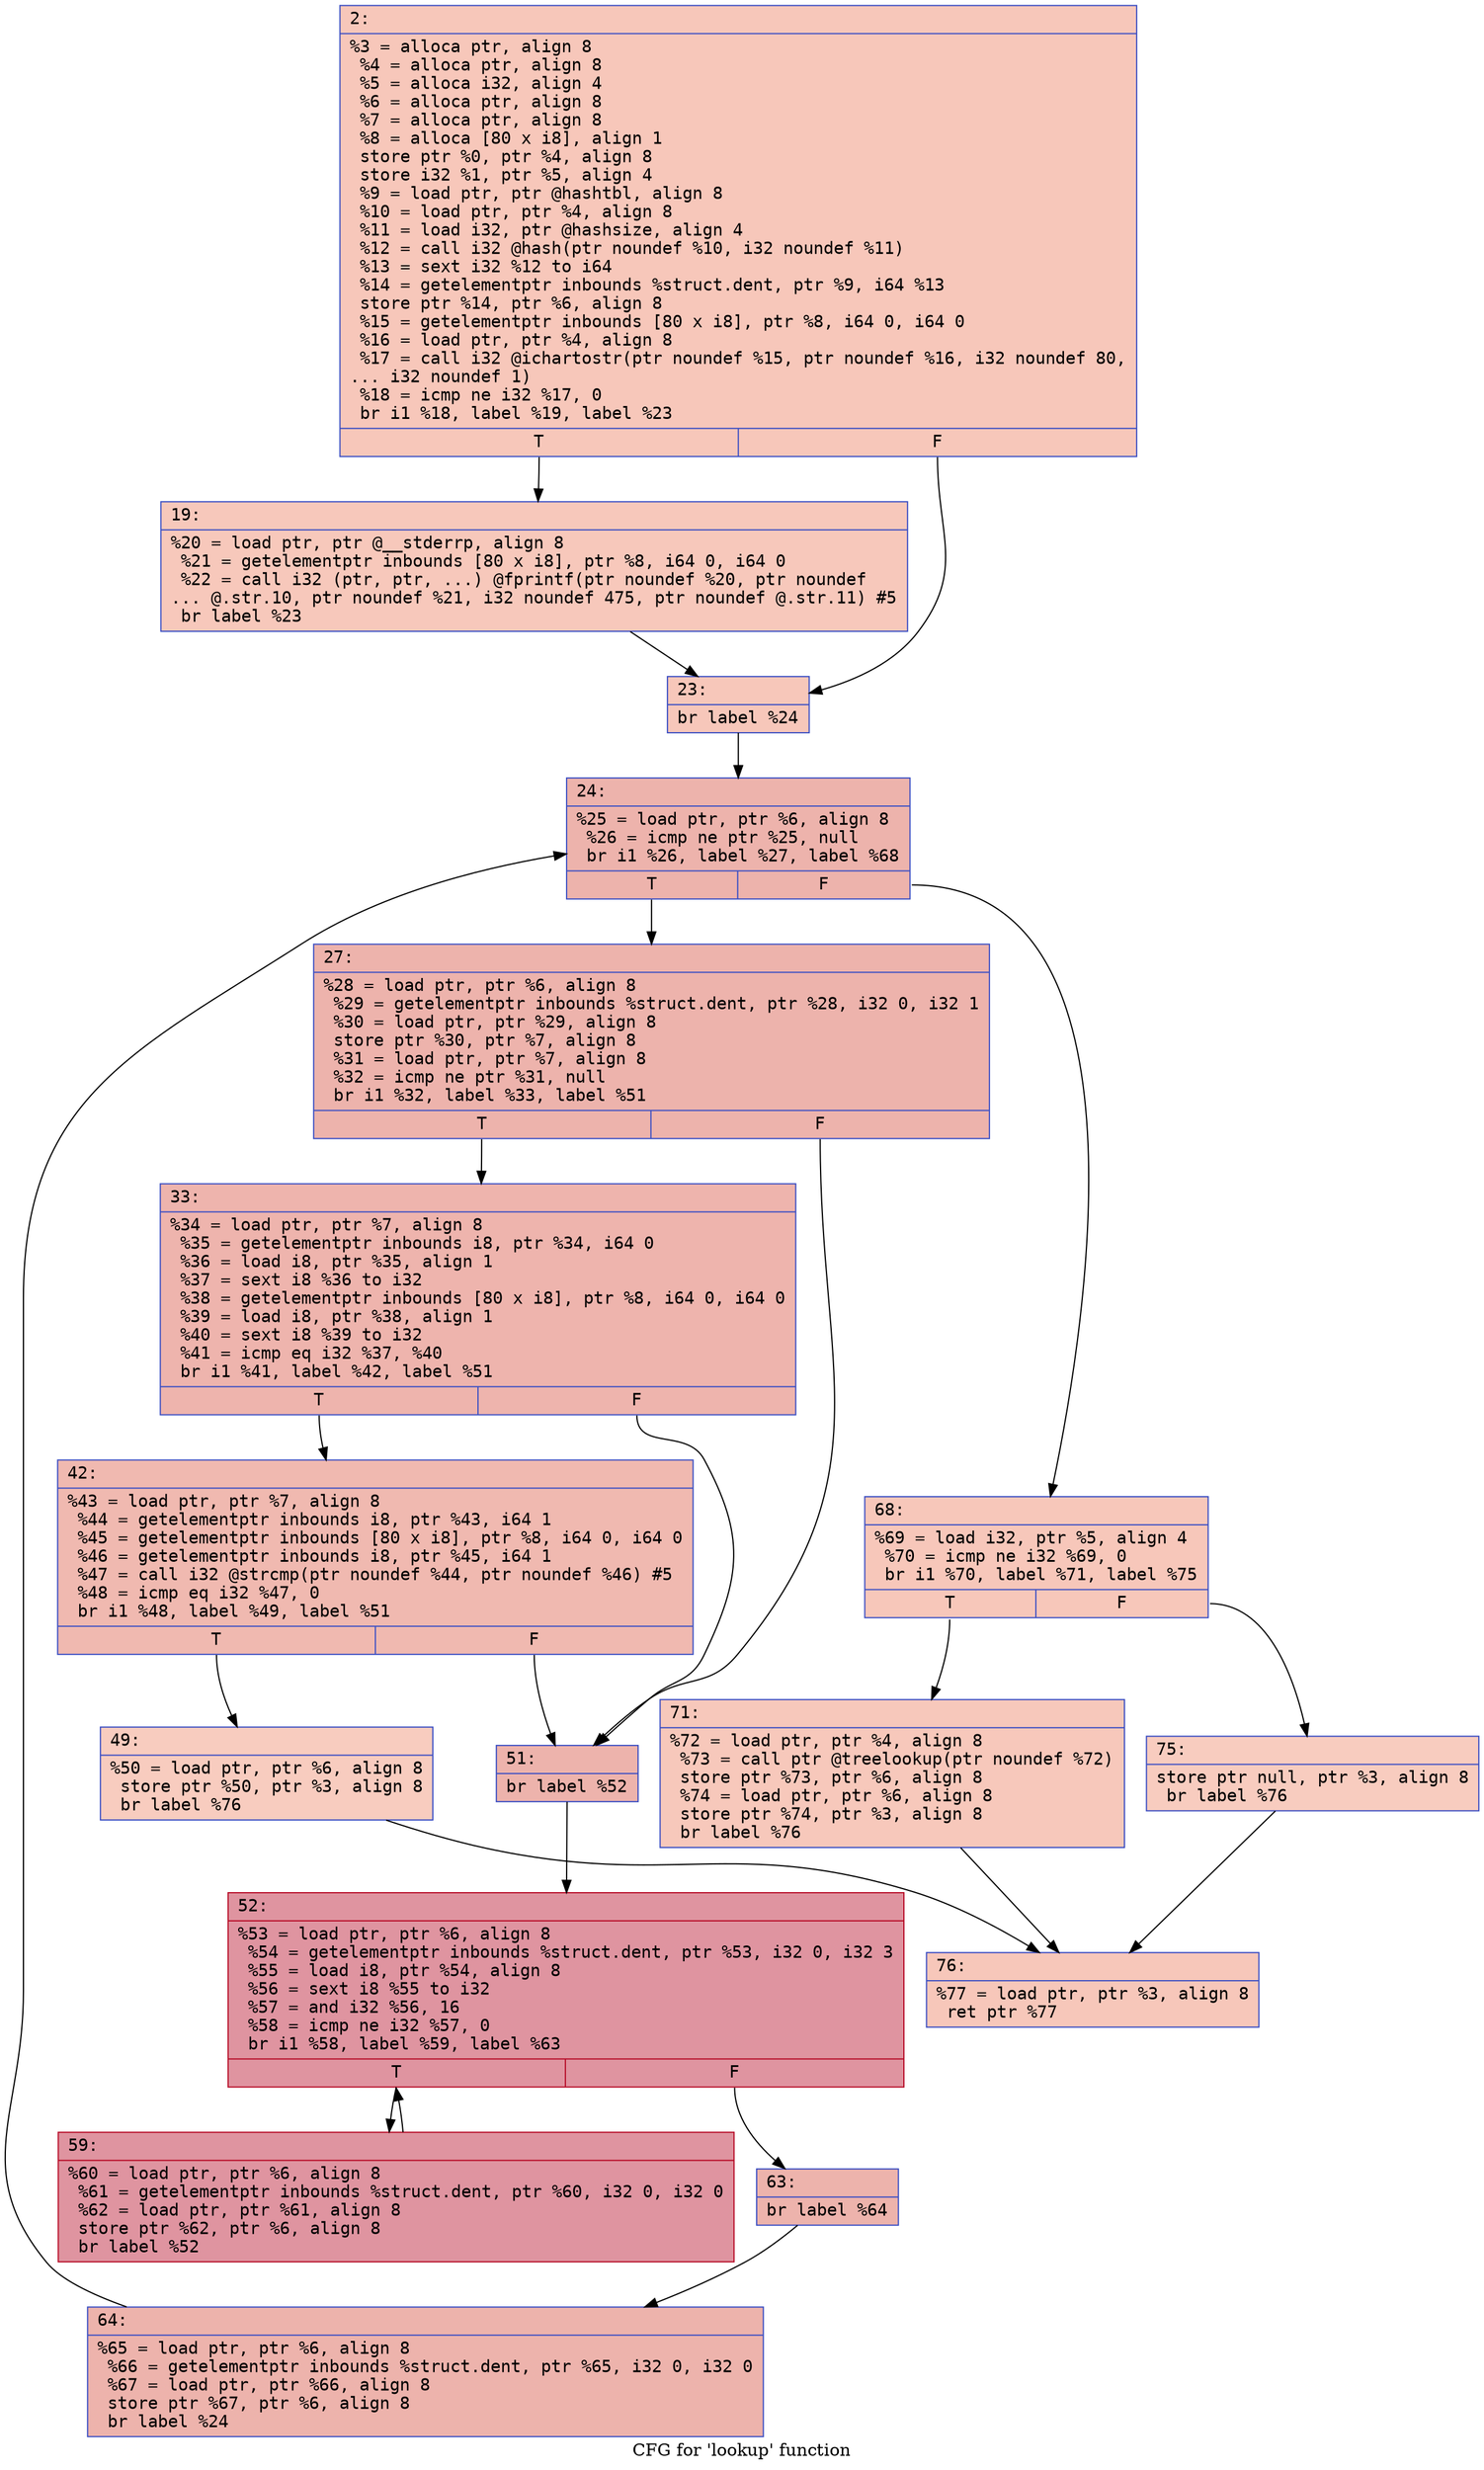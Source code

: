 digraph "CFG for 'lookup' function" {
	label="CFG for 'lookup' function";

	Node0x600001fd88c0 [shape=record,color="#3d50c3ff", style=filled, fillcolor="#ec7f6370" fontname="Courier",label="{2:\l|  %3 = alloca ptr, align 8\l  %4 = alloca ptr, align 8\l  %5 = alloca i32, align 4\l  %6 = alloca ptr, align 8\l  %7 = alloca ptr, align 8\l  %8 = alloca [80 x i8], align 1\l  store ptr %0, ptr %4, align 8\l  store i32 %1, ptr %5, align 4\l  %9 = load ptr, ptr @hashtbl, align 8\l  %10 = load ptr, ptr %4, align 8\l  %11 = load i32, ptr @hashsize, align 4\l  %12 = call i32 @hash(ptr noundef %10, i32 noundef %11)\l  %13 = sext i32 %12 to i64\l  %14 = getelementptr inbounds %struct.dent, ptr %9, i64 %13\l  store ptr %14, ptr %6, align 8\l  %15 = getelementptr inbounds [80 x i8], ptr %8, i64 0, i64 0\l  %16 = load ptr, ptr %4, align 8\l  %17 = call i32 @ichartostr(ptr noundef %15, ptr noundef %16, i32 noundef 80,\l... i32 noundef 1)\l  %18 = icmp ne i32 %17, 0\l  br i1 %18, label %19, label %23\l|{<s0>T|<s1>F}}"];
	Node0x600001fd88c0:s0 -> Node0x600001fd8960[tooltip="2 -> 19\nProbability 62.50%" ];
	Node0x600001fd88c0:s1 -> Node0x600001fd89b0[tooltip="2 -> 23\nProbability 37.50%" ];
	Node0x600001fd8960 [shape=record,color="#3d50c3ff", style=filled, fillcolor="#ed836670" fontname="Courier",label="{19:\l|  %20 = load ptr, ptr @__stderrp, align 8\l  %21 = getelementptr inbounds [80 x i8], ptr %8, i64 0, i64 0\l  %22 = call i32 (ptr, ptr, ...) @fprintf(ptr noundef %20, ptr noundef\l... @.str.10, ptr noundef %21, i32 noundef 475, ptr noundef @.str.11) #5\l  br label %23\l}"];
	Node0x600001fd8960 -> Node0x600001fd89b0[tooltip="19 -> 23\nProbability 100.00%" ];
	Node0x600001fd89b0 [shape=record,color="#3d50c3ff", style=filled, fillcolor="#ec7f6370" fontname="Courier",label="{23:\l|  br label %24\l}"];
	Node0x600001fd89b0 -> Node0x600001fd8a00[tooltip="23 -> 24\nProbability 100.00%" ];
	Node0x600001fd8a00 [shape=record,color="#3d50c3ff", style=filled, fillcolor="#d6524470" fontname="Courier",label="{24:\l|  %25 = load ptr, ptr %6, align 8\l  %26 = icmp ne ptr %25, null\l  br i1 %26, label %27, label %68\l|{<s0>T|<s1>F}}"];
	Node0x600001fd8a00:s0 -> Node0x600001fd8a50[tooltip="24 -> 27\nProbability 96.88%" ];
	Node0x600001fd8a00:s1 -> Node0x600001fd8d20[tooltip="24 -> 68\nProbability 3.12%" ];
	Node0x600001fd8a50 [shape=record,color="#3d50c3ff", style=filled, fillcolor="#d6524470" fontname="Courier",label="{27:\l|  %28 = load ptr, ptr %6, align 8\l  %29 = getelementptr inbounds %struct.dent, ptr %28, i32 0, i32 1\l  %30 = load ptr, ptr %29, align 8\l  store ptr %30, ptr %7, align 8\l  %31 = load ptr, ptr %7, align 8\l  %32 = icmp ne ptr %31, null\l  br i1 %32, label %33, label %51\l|{<s0>T|<s1>F}}"];
	Node0x600001fd8a50:s0 -> Node0x600001fd8aa0[tooltip="27 -> 33\nProbability 62.50%" ];
	Node0x600001fd8a50:s1 -> Node0x600001fd8b90[tooltip="27 -> 51\nProbability 37.50%" ];
	Node0x600001fd8aa0 [shape=record,color="#3d50c3ff", style=filled, fillcolor="#d8564670" fontname="Courier",label="{33:\l|  %34 = load ptr, ptr %7, align 8\l  %35 = getelementptr inbounds i8, ptr %34, i64 0\l  %36 = load i8, ptr %35, align 1\l  %37 = sext i8 %36 to i32\l  %38 = getelementptr inbounds [80 x i8], ptr %8, i64 0, i64 0\l  %39 = load i8, ptr %38, align 1\l  %40 = sext i8 %39 to i32\l  %41 = icmp eq i32 %37, %40\l  br i1 %41, label %42, label %51\l|{<s0>T|<s1>F}}"];
	Node0x600001fd8aa0:s0 -> Node0x600001fd8af0[tooltip="33 -> 42\nProbability 50.00%" ];
	Node0x600001fd8aa0:s1 -> Node0x600001fd8b90[tooltip="33 -> 51\nProbability 50.00%" ];
	Node0x600001fd8af0 [shape=record,color="#3d50c3ff", style=filled, fillcolor="#de614d70" fontname="Courier",label="{42:\l|  %43 = load ptr, ptr %7, align 8\l  %44 = getelementptr inbounds i8, ptr %43, i64 1\l  %45 = getelementptr inbounds [80 x i8], ptr %8, i64 0, i64 0\l  %46 = getelementptr inbounds i8, ptr %45, i64 1\l  %47 = call i32 @strcmp(ptr noundef %44, ptr noundef %46) #5\l  %48 = icmp eq i32 %47, 0\l  br i1 %48, label %49, label %51\l|{<s0>T|<s1>F}}"];
	Node0x600001fd8af0:s0 -> Node0x600001fd8b40[tooltip="42 -> 49\nProbability 3.12%" ];
	Node0x600001fd8af0:s1 -> Node0x600001fd8b90[tooltip="42 -> 51\nProbability 96.88%" ];
	Node0x600001fd8b40 [shape=record,color="#3d50c3ff", style=filled, fillcolor="#f08b6e70" fontname="Courier",label="{49:\l|  %50 = load ptr, ptr %6, align 8\l  store ptr %50, ptr %3, align 8\l  br label %76\l}"];
	Node0x600001fd8b40 -> Node0x600001fd8e10[tooltip="49 -> 76\nProbability 100.00%" ];
	Node0x600001fd8b90 [shape=record,color="#3d50c3ff", style=filled, fillcolor="#d6524470" fontname="Courier",label="{51:\l|  br label %52\l}"];
	Node0x600001fd8b90 -> Node0x600001fd8be0[tooltip="51 -> 52\nProbability 100.00%" ];
	Node0x600001fd8be0 [shape=record,color="#b70d28ff", style=filled, fillcolor="#b70d2870" fontname="Courier",label="{52:\l|  %53 = load ptr, ptr %6, align 8\l  %54 = getelementptr inbounds %struct.dent, ptr %53, i32 0, i32 3\l  %55 = load i8, ptr %54, align 8\l  %56 = sext i8 %55 to i32\l  %57 = and i32 %56, 16\l  %58 = icmp ne i32 %57, 0\l  br i1 %58, label %59, label %63\l|{<s0>T|<s1>F}}"];
	Node0x600001fd8be0:s0 -> Node0x600001fd8c30[tooltip="52 -> 59\nProbability 96.88%" ];
	Node0x600001fd8be0:s1 -> Node0x600001fd8c80[tooltip="52 -> 63\nProbability 3.12%" ];
	Node0x600001fd8c30 [shape=record,color="#b70d28ff", style=filled, fillcolor="#b70d2870" fontname="Courier",label="{59:\l|  %60 = load ptr, ptr %6, align 8\l  %61 = getelementptr inbounds %struct.dent, ptr %60, i32 0, i32 0\l  %62 = load ptr, ptr %61, align 8\l  store ptr %62, ptr %6, align 8\l  br label %52\l}"];
	Node0x600001fd8c30 -> Node0x600001fd8be0[tooltip="59 -> 52\nProbability 100.00%" ];
	Node0x600001fd8c80 [shape=record,color="#3d50c3ff", style=filled, fillcolor="#d6524470" fontname="Courier",label="{63:\l|  br label %64\l}"];
	Node0x600001fd8c80 -> Node0x600001fd8cd0[tooltip="63 -> 64\nProbability 100.00%" ];
	Node0x600001fd8cd0 [shape=record,color="#3d50c3ff", style=filled, fillcolor="#d6524470" fontname="Courier",label="{64:\l|  %65 = load ptr, ptr %6, align 8\l  %66 = getelementptr inbounds %struct.dent, ptr %65, i32 0, i32 0\l  %67 = load ptr, ptr %66, align 8\l  store ptr %67, ptr %6, align 8\l  br label %24\l}"];
	Node0x600001fd8cd0 -> Node0x600001fd8a00[tooltip="64 -> 24\nProbability 100.00%" ];
	Node0x600001fd8d20 [shape=record,color="#3d50c3ff", style=filled, fillcolor="#ec7f6370" fontname="Courier",label="{68:\l|  %69 = load i32, ptr %5, align 4\l  %70 = icmp ne i32 %69, 0\l  br i1 %70, label %71, label %75\l|{<s0>T|<s1>F}}"];
	Node0x600001fd8d20:s0 -> Node0x600001fd8d70[tooltip="68 -> 71\nProbability 62.50%" ];
	Node0x600001fd8d20:s1 -> Node0x600001fd8dc0[tooltip="68 -> 75\nProbability 37.50%" ];
	Node0x600001fd8d70 [shape=record,color="#3d50c3ff", style=filled, fillcolor="#ed836670" fontname="Courier",label="{71:\l|  %72 = load ptr, ptr %4, align 8\l  %73 = call ptr @treelookup(ptr noundef %72)\l  store ptr %73, ptr %6, align 8\l  %74 = load ptr, ptr %6, align 8\l  store ptr %74, ptr %3, align 8\l  br label %76\l}"];
	Node0x600001fd8d70 -> Node0x600001fd8e10[tooltip="71 -> 76\nProbability 100.00%" ];
	Node0x600001fd8dc0 [shape=record,color="#3d50c3ff", style=filled, fillcolor="#f08b6e70" fontname="Courier",label="{75:\l|  store ptr null, ptr %3, align 8\l  br label %76\l}"];
	Node0x600001fd8dc0 -> Node0x600001fd8e10[tooltip="75 -> 76\nProbability 100.00%" ];
	Node0x600001fd8e10 [shape=record,color="#3d50c3ff", style=filled, fillcolor="#ec7f6370" fontname="Courier",label="{76:\l|  %77 = load ptr, ptr %3, align 8\l  ret ptr %77\l}"];
}
